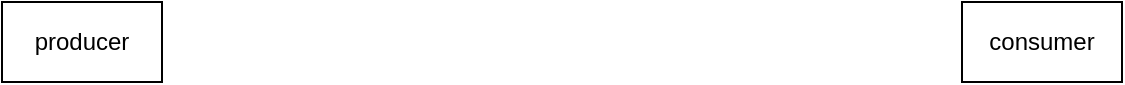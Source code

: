 <mxfile version="21.8.2" type="github">
  <diagram name="페이지-1" id="nSfDfE1FRBdKkGX67fq_">
    <mxGraphModel dx="1395" dy="625" grid="1" gridSize="10" guides="1" tooltips="1" connect="1" arrows="1" fold="1" page="1" pageScale="1" pageWidth="827" pageHeight="1169" math="0" shadow="0">
      <root>
        <mxCell id="0" />
        <mxCell id="1" parent="0" />
        <mxCell id="cvjCrYIrj7k-SP9N8Sd2-1" value="producer" style="rounded=0;whiteSpace=wrap;html=1;" vertex="1" parent="1">
          <mxGeometry x="120" y="240" width="80" height="40" as="geometry" />
        </mxCell>
        <mxCell id="cvjCrYIrj7k-SP9N8Sd2-2" value="consumer" style="rounded=0;whiteSpace=wrap;html=1;" vertex="1" parent="1">
          <mxGeometry x="600" y="240" width="80" height="40" as="geometry" />
        </mxCell>
      </root>
    </mxGraphModel>
  </diagram>
</mxfile>
